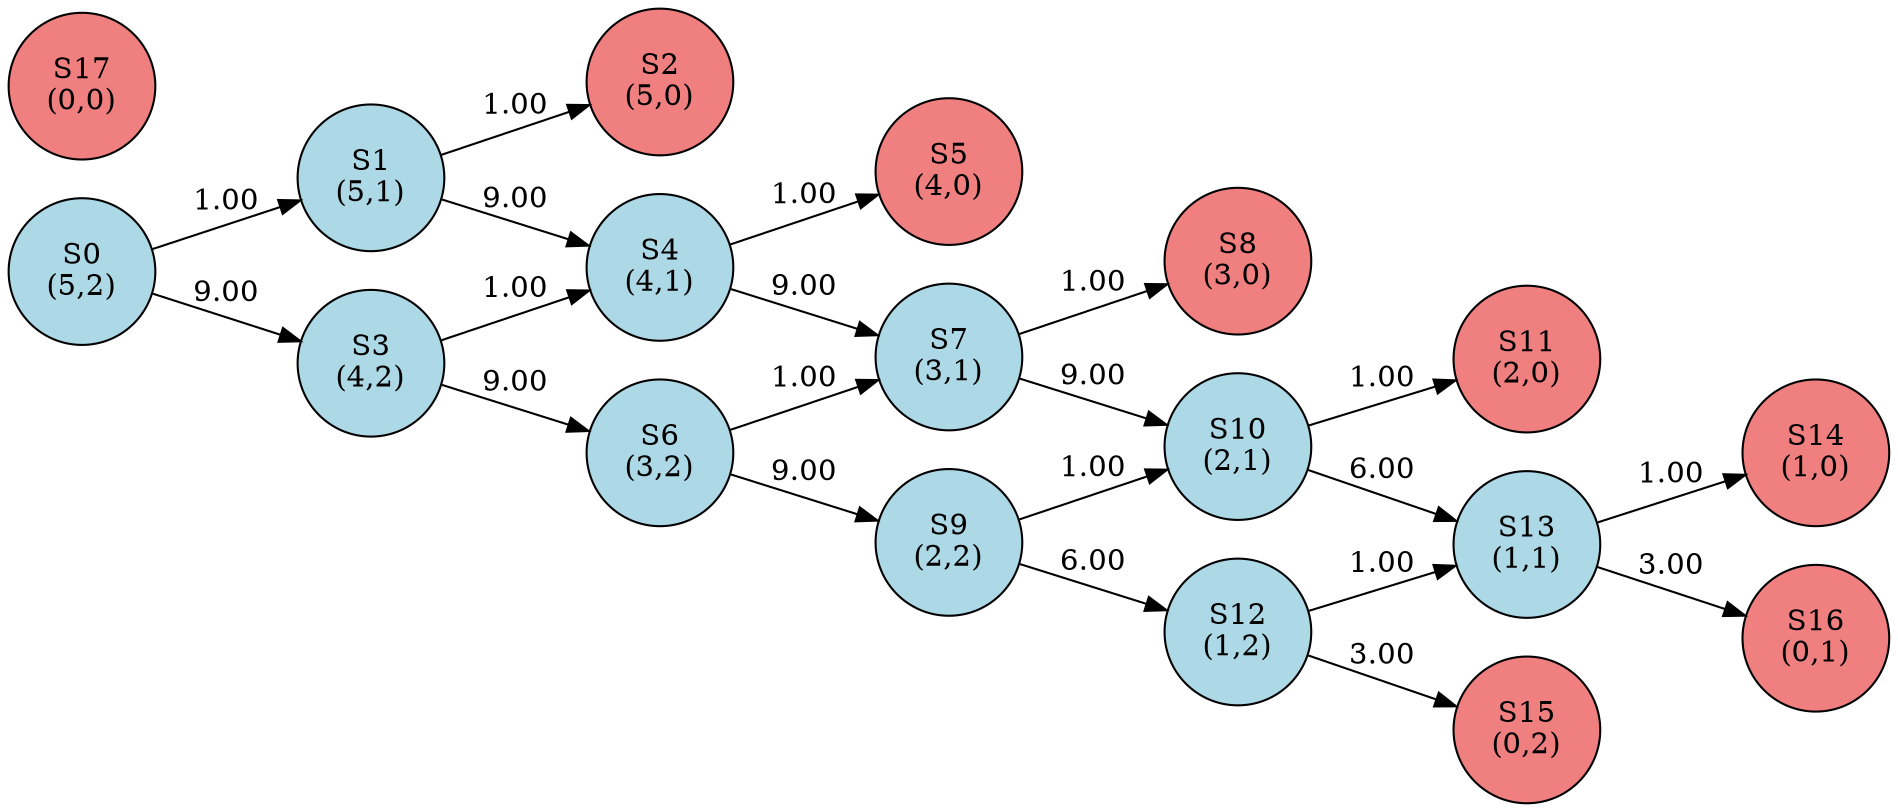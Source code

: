 digraph TransitionGraph {
  rankdir=LR;
  node [shape=circle];
  0 [label="S0\n(5,2)", style=filled, fillcolor=lightblue];
  1 [label="S1\n(5,1)", style=filled, fillcolor=lightblue];
  2 [label="S2\n(5,0)", style=filled, fillcolor=lightcoral];
  3 [label="S3\n(4,2)", style=filled, fillcolor=lightblue];
  4 [label="S4\n(4,1)", style=filled, fillcolor=lightblue];
  5 [label="S5\n(4,0)", style=filled, fillcolor=lightcoral];
  6 [label="S6\n(3,2)", style=filled, fillcolor=lightblue];
  7 [label="S7\n(3,1)", style=filled, fillcolor=lightblue];
  8 [label="S8\n(3,0)", style=filled, fillcolor=lightcoral];
  9 [label="S9\n(2,2)", style=filled, fillcolor=lightblue];
  10 [label="S10\n(2,1)", style=filled, fillcolor=lightblue];
  11 [label="S11\n(2,0)", style=filled, fillcolor=lightcoral];
  12 [label="S12\n(1,2)", style=filled, fillcolor=lightblue];
  13 [label="S13\n(1,1)", style=filled, fillcolor=lightblue];
  14 [label="S14\n(1,0)", style=filled, fillcolor=lightcoral];
  15 [label="S15\n(0,2)", style=filled, fillcolor=lightcoral];
  16 [label="S16\n(0,1)", style=filled, fillcolor=lightcoral];
  17 [label="S17\n(0,0)", style=filled, fillcolor=lightcoral];
  0 -> 1 [label="1.00"];
  0 -> 3 [label="9.00"];
  1 -> 2 [label="1.00"];
  1 -> 4 [label="9.00"];
  3 -> 4 [label="1.00"];
  3 -> 6 [label="9.00"];
  4 -> 5 [label="1.00"];
  4 -> 7 [label="9.00"];
  6 -> 7 [label="1.00"];
  6 -> 9 [label="9.00"];
  7 -> 8 [label="1.00"];
  7 -> 10 [label="9.00"];
  9 -> 10 [label="1.00"];
  9 -> 12 [label="6.00"];
  10 -> 11 [label="1.00"];
  10 -> 13 [label="6.00"];
  12 -> 13 [label="1.00"];
  12 -> 15 [label="3.00"];
  13 -> 14 [label="1.00"];
  13 -> 16 [label="3.00"];
}
